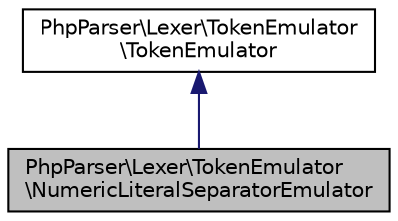 digraph "PhpParser\Lexer\TokenEmulator\NumericLiteralSeparatorEmulator"
{
  edge [fontname="Helvetica",fontsize="10",labelfontname="Helvetica",labelfontsize="10"];
  node [fontname="Helvetica",fontsize="10",shape=record];
  Node0 [label="PhpParser\\Lexer\\TokenEmulator\l\\NumericLiteralSeparatorEmulator",height=0.2,width=0.4,color="black", fillcolor="grey75", style="filled", fontcolor="black"];
  Node1 -> Node0 [dir="back",color="midnightblue",fontsize="10",style="solid",fontname="Helvetica"];
  Node1 [label="PhpParser\\Lexer\\TokenEmulator\l\\TokenEmulator",height=0.2,width=0.4,color="black", fillcolor="white", style="filled",URL="$classPhpParser_1_1Lexer_1_1TokenEmulator_1_1TokenEmulator.html"];
}
